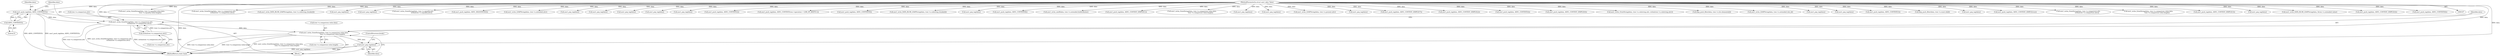 digraph "1_samba_530d50a1abdcdf4d1775652d4c456c1274d83d8d_1@API" {
"1000399" [label="(Call,asn1_write_OctetString(data, tree->u.comparison.value.data,\n                                     tree->u.comparison.value.length))"];
"1000382" [label="(Call,asn1_write_OctetString(data, tree->u.comparison.attr,\n                                     strlen(tree->u.comparison.attr)))"];
"1000378" [label="(Call,asn1_push_tag(data, ASN1_CONTEXT(5)))"];
"1000108" [label="(MethodParameterIn,struct asn1_data *data)"];
"1000380" [label="(Call,ASN1_CONTEXT(5))"];
"1000391" [label="(Call,strlen(tree->u.comparison.attr))"];
"1000419" [label="(Call,asn1_pop_tag(data))"];
"1000209" [label="(Call,asn1_write_OctetString(data, tree->u.equality.value.data,\n                                     tree->u.equality.value.length))"];
"1000493" [label="(Call,asn1_write_OctetString(data, tree->u.comparison.attr,\n                                     strlen(tree->u.comparison.attr)))"];
"1000116" [label="(Block,)"];
"1000294" [label="(Call,asn1_write_DATA_BLOB_LDAPString(data, tree->u.substring.chunks[i]))"];
"1000560" [label="(Call,asn1_pop_tag(data))"];
"1000400" [label="(Identifier,data)"];
"1000464" [label="(Call,asn1_pop_tag(data))"];
"1000192" [label="(Call,asn1_write_OctetString(data, tree->u.equality.attr,\n                                     strlen(tree->u.equality.attr)))"];
"1000378" [label="(Call,asn1_push_tag(data, ASN1_CONTEXT(5)))"];
"1000254" [label="(Call,asn1_push_tag(data, ASN1_SEQUENCE(0)))"];
"1000575" [label="(Call,asn1_write_LDAPString(data, tree->u.extended.attr))"];
"1000372" [label="(Call,asn1_pop_tag(data))"];
"1000584" [label="(Call,asn1_pop_tag(data))"];
"1000420" [label="(Identifier,data)"];
"1000600" [label="(Call,asn1_pop_tag(data))"];
"1000184" [label="(Call,asn1_pop_tag(data))"];
"1000368" [label="(Call,asn1_pop_tag(data))"];
"1000383" [label="(Identifier,data)"];
"1000399" [label="(Call,asn1_write_OctetString(data, tree->u.comparison.value.data,\n                                     tree->u.comparison.value.length))"];
"1000166" [label="(Call,asn1_push_tag(data, ASN1_CONTEXT(2)))"];
"1000380" [label="(Call,ASN1_CONTEXT(5))"];
"1000381" [label="(Literal,5)"];
"1000119" [label="(Call,asn1_push_tag(data, ASN1_CONTEXT(tree->operation==LDB_OP_AND?0:1)))"];
"1000534" [label="(Call,asn1_push_tag(data, ASN1_CONTEXT(9)))"];
"1000357" [label="(Call,asn1_write_DATA_BLOB_LDAPString(data, tree->u.substring.chunks[i]))"];
"1000162" [label="(Call,asn1_pop_tag(data))"];
"1000489" [label="(Call,asn1_push_tag(data, ASN1_CONTEXT(8)))"];
"1000606" [label="(Call,asn1_write_uint8(data, tree->u.extended.dnAttributes))"];
"1000547" [label="(Call,asn1_push_tag(data, ASN1_CONTEXT_SIMPLE(1)))"];
"1000108" [label="(MethodParameterIn,struct asn1_data *data)"];
"1000419" [label="(Call,asn1_pop_tag(data))"];
"1000510" [label="(Call,asn1_write_OctetString(data, tree->u.comparison.value.data,\n                                     tree->u.comparison.value.length))"];
"1000410" [label="(Call,tree->u.comparison.value.length)"];
"1000229" [label="(Call,asn1_pop_tag(data))"];
"1000615" [label="(Call,asn1_pop_tag(data))"];
"1000392" [label="(Call,tree->u.comparison.attr)"];
"1000472" [label="(Call,asn1_write_LDAPString(data, tree->u.present.attr))"];
"1000374" [label="(Call,asn1_pop_tag(data))"];
"1000468" [label="(Call,asn1_push_tag(data, ASN1_CONTEXT_SIMPLE(7)))"];
"1000571" [label="(Call,asn1_push_tag(data, ASN1_CONTEXT_SIMPLE(2)))"];
"1000233" [label="(Call,asn1_push_tag(data, ASN1_CONTEXT(4)))"];
"1000382" [label="(Call,asn1_write_OctetString(data, tree->u.comparison.attr,\n                                     strlen(tree->u.comparison.attr)))"];
"1000384" [label="(Call,tree->u.comparison.attr)"];
"1000290" [label="(Call,asn1_push_tag(data, ASN1_CONTEXT_SIMPLE(0)))"];
"1000237" [label="(Call,asn1_write_OctetString(data, tree->u.substring.attr, strlen(tree->u.substring.attr)))"];
"1000148" [label="(Call,ldap_push_filter(data, tree->u.list.elements[i]))"];
"1000551" [label="(Call,asn1_write_LDAPString(data, tree->u.extended.rule_id))"];
"1000530" [label="(Call,asn1_pop_tag(data))"];
"1000421" [label="(ControlStructure,break;)"];
"1000617" [label="(Call,asn1_pop_tag(data))"];
"1000401" [label="(Call,tree->u.comparison.value.data)"];
"1000188" [label="(Call,asn1_push_tag(data, ASN1_CONTEXT(3)))"];
"1000172" [label="(Call,ldap_push_filter(data, tree->u.isnot.child))"];
"1000305" [label="(Call,asn1_pop_tag(data))"];
"1000353" [label="(Call,asn1_push_tag(data, ASN1_CONTEXT_SIMPLE(ctx)))"];
"1000427" [label="(Call,asn1_write_OctetString(data, tree->u.comparison.attr,\n                                     strlen(tree->u.comparison.attr)))"];
"1000444" [label="(Call,asn1_write_OctetString(data, tree->u.comparison.value.data,\n                                     tree->u.comparison.value.length))"];
"1000586" [label="(Call,asn1_push_tag(data, ASN1_CONTEXT_SIMPLE(3)))"];
"1000481" [label="(Call,asn1_pop_tag(data))"];
"1000628" [label="(MethodReturn,static bool)"];
"1000590" [label="(Call,asn1_write_DATA_BLOB_LDAPString(data, &tree->u.extended.value))"];
"1000602" [label="(Call,asn1_push_tag(data, ASN1_CONTEXT_SIMPLE(4)))"];
"1000379" [label="(Identifier,data)"];
"1000423" [label="(Call,asn1_push_tag(data, ASN1_CONTEXT(6)))"];
"1000391" [label="(Call,strlen(tree->u.comparison.attr))"];
"1000399" -> "1000116"  [label="AST: "];
"1000399" -> "1000410"  [label="CFG: "];
"1000400" -> "1000399"  [label="AST: "];
"1000401" -> "1000399"  [label="AST: "];
"1000410" -> "1000399"  [label="AST: "];
"1000420" -> "1000399"  [label="CFG: "];
"1000399" -> "1000628"  [label="DDG: tree->u.comparison.value.data"];
"1000399" -> "1000628"  [label="DDG: tree->u.comparison.value.length"];
"1000399" -> "1000628"  [label="DDG: asn1_write_OctetString(data, tree->u.comparison.value.data,\n                                     tree->u.comparison.value.length)"];
"1000382" -> "1000399"  [label="DDG: data"];
"1000108" -> "1000399"  [label="DDG: data"];
"1000399" -> "1000419"  [label="DDG: data"];
"1000382" -> "1000116"  [label="AST: "];
"1000382" -> "1000391"  [label="CFG: "];
"1000383" -> "1000382"  [label="AST: "];
"1000384" -> "1000382"  [label="AST: "];
"1000391" -> "1000382"  [label="AST: "];
"1000400" -> "1000382"  [label="CFG: "];
"1000382" -> "1000628"  [label="DDG: tree->u.comparison.attr"];
"1000382" -> "1000628"  [label="DDG: asn1_write_OctetString(data, tree->u.comparison.attr,\n                                     strlen(tree->u.comparison.attr))"];
"1000382" -> "1000628"  [label="DDG: strlen(tree->u.comparison.attr)"];
"1000378" -> "1000382"  [label="DDG: data"];
"1000108" -> "1000382"  [label="DDG: data"];
"1000391" -> "1000382"  [label="DDG: tree->u.comparison.attr"];
"1000378" -> "1000116"  [label="AST: "];
"1000378" -> "1000380"  [label="CFG: "];
"1000379" -> "1000378"  [label="AST: "];
"1000380" -> "1000378"  [label="AST: "];
"1000383" -> "1000378"  [label="CFG: "];
"1000378" -> "1000628"  [label="DDG: ASN1_CONTEXT(5)"];
"1000378" -> "1000628"  [label="DDG: asn1_push_tag(data, ASN1_CONTEXT(5))"];
"1000108" -> "1000378"  [label="DDG: data"];
"1000380" -> "1000378"  [label="DDG: 5"];
"1000108" -> "1000107"  [label="AST: "];
"1000108" -> "1000628"  [label="DDG: data"];
"1000108" -> "1000119"  [label="DDG: data"];
"1000108" -> "1000148"  [label="DDG: data"];
"1000108" -> "1000162"  [label="DDG: data"];
"1000108" -> "1000166"  [label="DDG: data"];
"1000108" -> "1000172"  [label="DDG: data"];
"1000108" -> "1000184"  [label="DDG: data"];
"1000108" -> "1000188"  [label="DDG: data"];
"1000108" -> "1000192"  [label="DDG: data"];
"1000108" -> "1000209"  [label="DDG: data"];
"1000108" -> "1000229"  [label="DDG: data"];
"1000108" -> "1000233"  [label="DDG: data"];
"1000108" -> "1000237"  [label="DDG: data"];
"1000108" -> "1000254"  [label="DDG: data"];
"1000108" -> "1000290"  [label="DDG: data"];
"1000108" -> "1000294"  [label="DDG: data"];
"1000108" -> "1000305"  [label="DDG: data"];
"1000108" -> "1000353"  [label="DDG: data"];
"1000108" -> "1000357"  [label="DDG: data"];
"1000108" -> "1000368"  [label="DDG: data"];
"1000108" -> "1000372"  [label="DDG: data"];
"1000108" -> "1000374"  [label="DDG: data"];
"1000108" -> "1000419"  [label="DDG: data"];
"1000108" -> "1000423"  [label="DDG: data"];
"1000108" -> "1000427"  [label="DDG: data"];
"1000108" -> "1000444"  [label="DDG: data"];
"1000108" -> "1000464"  [label="DDG: data"];
"1000108" -> "1000468"  [label="DDG: data"];
"1000108" -> "1000472"  [label="DDG: data"];
"1000108" -> "1000481"  [label="DDG: data"];
"1000108" -> "1000489"  [label="DDG: data"];
"1000108" -> "1000493"  [label="DDG: data"];
"1000108" -> "1000510"  [label="DDG: data"];
"1000108" -> "1000530"  [label="DDG: data"];
"1000108" -> "1000534"  [label="DDG: data"];
"1000108" -> "1000547"  [label="DDG: data"];
"1000108" -> "1000551"  [label="DDG: data"];
"1000108" -> "1000560"  [label="DDG: data"];
"1000108" -> "1000571"  [label="DDG: data"];
"1000108" -> "1000575"  [label="DDG: data"];
"1000108" -> "1000584"  [label="DDG: data"];
"1000108" -> "1000586"  [label="DDG: data"];
"1000108" -> "1000590"  [label="DDG: data"];
"1000108" -> "1000600"  [label="DDG: data"];
"1000108" -> "1000602"  [label="DDG: data"];
"1000108" -> "1000606"  [label="DDG: data"];
"1000108" -> "1000615"  [label="DDG: data"];
"1000108" -> "1000617"  [label="DDG: data"];
"1000380" -> "1000381"  [label="CFG: "];
"1000381" -> "1000380"  [label="AST: "];
"1000391" -> "1000392"  [label="CFG: "];
"1000392" -> "1000391"  [label="AST: "];
"1000419" -> "1000116"  [label="AST: "];
"1000419" -> "1000420"  [label="CFG: "];
"1000420" -> "1000419"  [label="AST: "];
"1000421" -> "1000419"  [label="CFG: "];
"1000419" -> "1000628"  [label="DDG: data"];
"1000419" -> "1000628"  [label="DDG: asn1_pop_tag(data)"];
}
